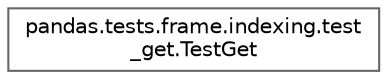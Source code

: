 digraph "Graphical Class Hierarchy"
{
 // LATEX_PDF_SIZE
  bgcolor="transparent";
  edge [fontname=Helvetica,fontsize=10,labelfontname=Helvetica,labelfontsize=10];
  node [fontname=Helvetica,fontsize=10,shape=box,height=0.2,width=0.4];
  rankdir="LR";
  Node0 [id="Node000000",label="pandas.tests.frame.indexing.test\l_get.TestGet",height=0.2,width=0.4,color="grey40", fillcolor="white", style="filled",URL="$de/d3b/classpandas_1_1tests_1_1frame_1_1indexing_1_1test__get_1_1TestGet.html",tooltip=" "];
}
